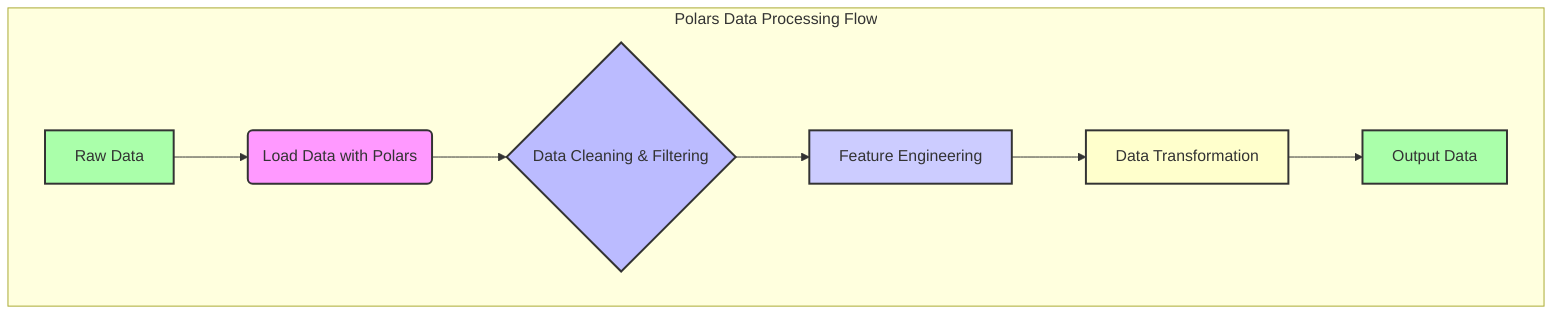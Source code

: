 graph TD
    subgraph Polars Data Processing Flow
        A[Raw Data] --> B(Load Data with Polars)
        B --> C{Data Cleaning & Filtering}
        C --> D[Feature Engineering]
        D --> E[Data Transformation]
        E --> F[Output Data]
    end

    style A fill:#afa,stroke:#333,stroke-width:2px
    style B fill:#f9f,stroke:#333,stroke-width:2px
    style C fill:#bbf,stroke:#333,stroke-width:2px
    style D fill:#ccf,stroke:#333,stroke-width:2px
    style E fill:#ffc,stroke:#333,stroke-width:2px
    style F fill:#afa,stroke:#333,stroke-width:2px